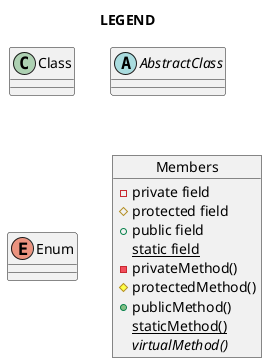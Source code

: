 @startuml
title LEGEND

class Class

abstract class AbstractClass

enum Enum

object Members {
    -private field
    #protected field
    +public field
    {static} static field

    -privateMethod()
    #protectedMethod()
    +publicMethod()
    {static} staticMethod()
    {abstract} virtualMethod()
}
@endluml
